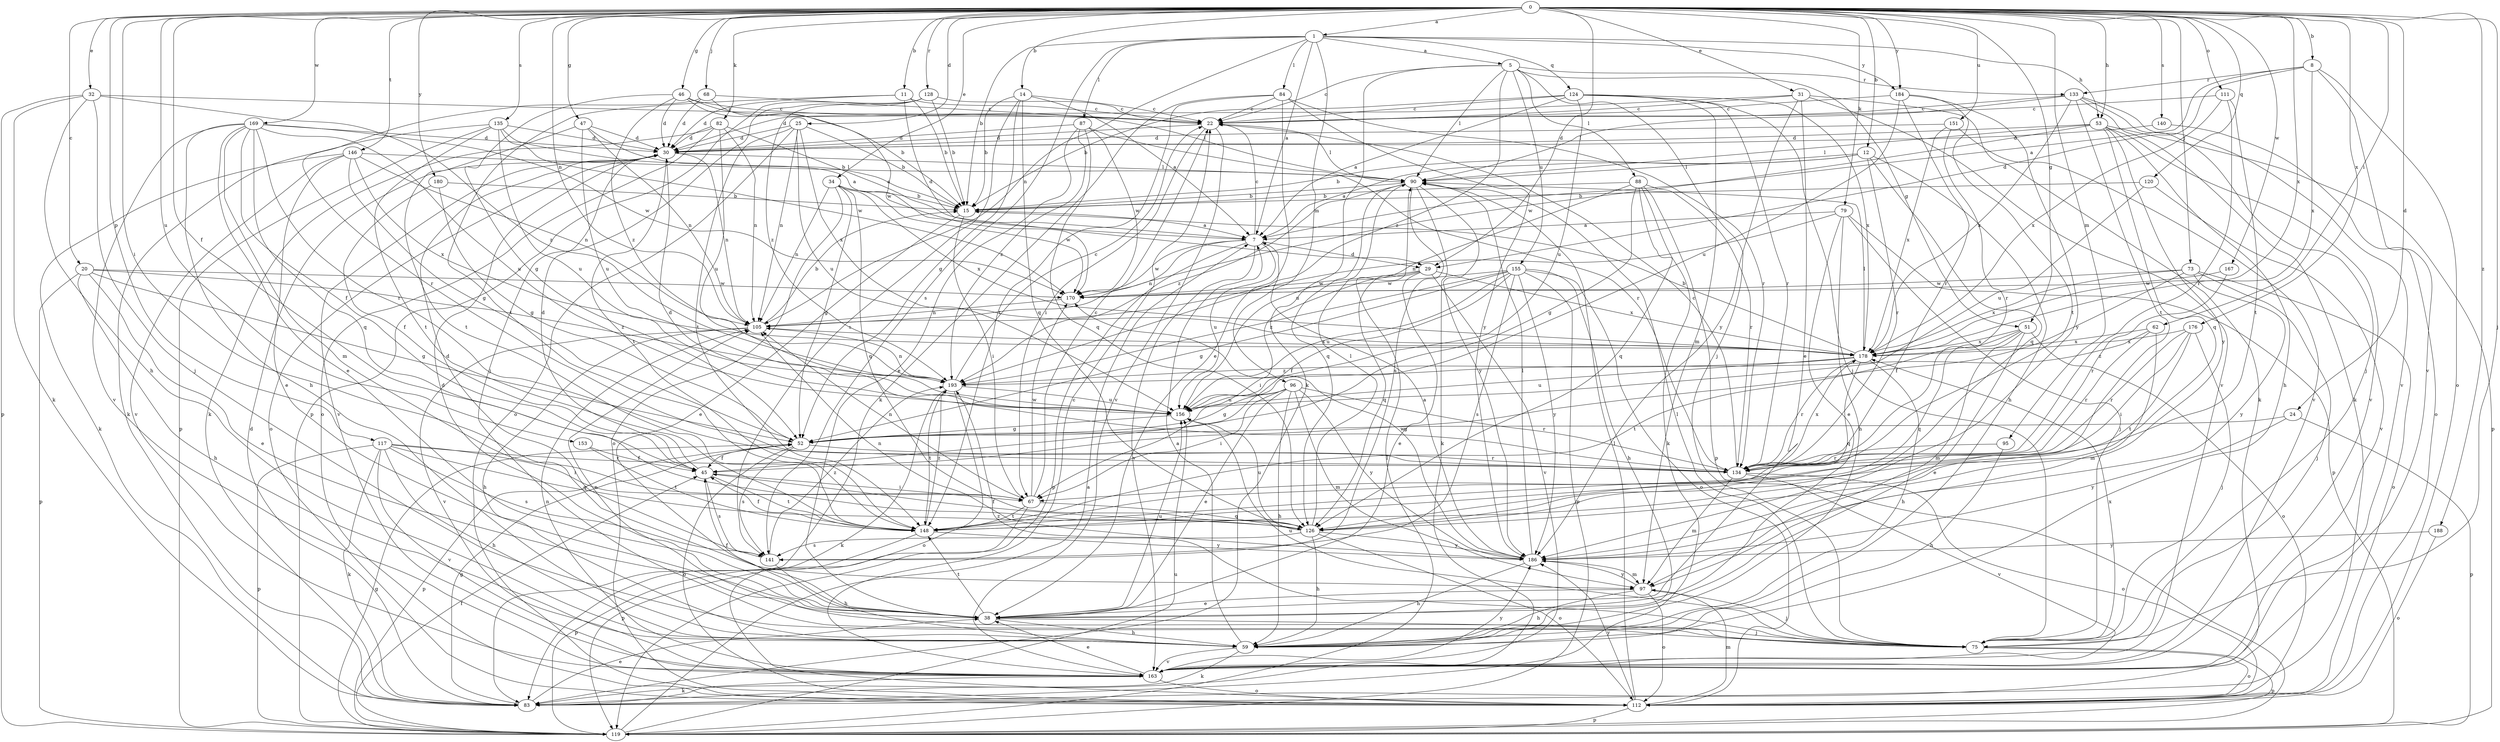 strict digraph  {
0;
1;
5;
7;
8;
11;
12;
14;
15;
20;
22;
24;
25;
29;
30;
31;
32;
34;
38;
45;
46;
47;
51;
52;
53;
59;
62;
67;
68;
73;
75;
79;
82;
83;
84;
87;
88;
90;
95;
96;
97;
105;
111;
112;
117;
119;
120;
124;
126;
128;
133;
134;
135;
140;
141;
146;
148;
151;
153;
155;
156;
163;
167;
169;
170;
176;
178;
180;
184;
186;
188;
193;
0 -> 1  [label=a];
0 -> 8  [label=b];
0 -> 11  [label=b];
0 -> 12  [label=b];
0 -> 14  [label=b];
0 -> 20  [label=c];
0 -> 24  [label=d];
0 -> 25  [label=d];
0 -> 29  [label=d];
0 -> 31  [label=e];
0 -> 32  [label=e];
0 -> 34  [label=e];
0 -> 45  [label=f];
0 -> 46  [label=g];
0 -> 47  [label=g];
0 -> 51  [label=g];
0 -> 53  [label=h];
0 -> 62  [label=i];
0 -> 67  [label=i];
0 -> 68  [label=j];
0 -> 73  [label=j];
0 -> 75  [label=j];
0 -> 79  [label=k];
0 -> 82  [label=k];
0 -> 95  [label=m];
0 -> 105  [label=n];
0 -> 111  [label=o];
0 -> 117  [label=p];
0 -> 120  [label=q];
0 -> 128  [label=r];
0 -> 135  [label=s];
0 -> 140  [label=s];
0 -> 146  [label=t];
0 -> 151  [label=u];
0 -> 153  [label=u];
0 -> 167  [label=w];
0 -> 169  [label=w];
0 -> 176  [label=x];
0 -> 178  [label=x];
0 -> 180  [label=y];
0 -> 184  [label=y];
0 -> 188  [label=z];
1 -> 5  [label=a];
1 -> 7  [label=a];
1 -> 15  [label=b];
1 -> 53  [label=h];
1 -> 84  [label=l];
1 -> 87  [label=l];
1 -> 96  [label=m];
1 -> 105  [label=n];
1 -> 124  [label=q];
1 -> 141  [label=s];
1 -> 184  [label=y];
5 -> 22  [label=c];
5 -> 51  [label=g];
5 -> 75  [label=j];
5 -> 83  [label=k];
5 -> 88  [label=l];
5 -> 90  [label=l];
5 -> 133  [label=r];
5 -> 155  [label=u];
5 -> 193  [label=z];
7 -> 22  [label=c];
7 -> 29  [label=d];
7 -> 105  [label=n];
7 -> 119  [label=p];
7 -> 156  [label=u];
7 -> 163  [label=v];
7 -> 170  [label=w];
8 -> 7  [label=a];
8 -> 29  [label=d];
8 -> 112  [label=o];
8 -> 133  [label=r];
8 -> 163  [label=v];
8 -> 178  [label=x];
11 -> 15  [label=b];
11 -> 22  [label=c];
11 -> 29  [label=d];
11 -> 30  [label=d];
11 -> 148  [label=t];
12 -> 7  [label=a];
12 -> 15  [label=b];
12 -> 59  [label=h];
12 -> 90  [label=l];
12 -> 126  [label=q];
12 -> 134  [label=r];
14 -> 7  [label=a];
14 -> 15  [label=b];
14 -> 22  [label=c];
14 -> 52  [label=g];
14 -> 126  [label=q];
14 -> 141  [label=s];
15 -> 7  [label=a];
15 -> 38  [label=e];
15 -> 67  [label=i];
20 -> 38  [label=e];
20 -> 52  [label=g];
20 -> 59  [label=h];
20 -> 119  [label=p];
20 -> 170  [label=w];
20 -> 193  [label=z];
22 -> 30  [label=d];
22 -> 67  [label=i];
22 -> 90  [label=l];
22 -> 163  [label=v];
24 -> 52  [label=g];
24 -> 119  [label=p];
24 -> 186  [label=y];
25 -> 15  [label=b];
25 -> 30  [label=d];
25 -> 105  [label=n];
25 -> 112  [label=o];
25 -> 148  [label=t];
25 -> 156  [label=u];
25 -> 178  [label=x];
29 -> 38  [label=e];
29 -> 67  [label=i];
29 -> 126  [label=q];
29 -> 163  [label=v];
29 -> 170  [label=w];
29 -> 178  [label=x];
30 -> 90  [label=l];
30 -> 105  [label=n];
30 -> 112  [label=o];
30 -> 148  [label=t];
30 -> 163  [label=v];
31 -> 22  [label=c];
31 -> 30  [label=d];
31 -> 38  [label=e];
31 -> 83  [label=k];
31 -> 163  [label=v];
31 -> 186  [label=y];
32 -> 22  [label=c];
32 -> 59  [label=h];
32 -> 75  [label=j];
32 -> 83  [label=k];
32 -> 119  [label=p];
32 -> 193  [label=z];
34 -> 15  [label=b];
34 -> 52  [label=g];
34 -> 105  [label=n];
34 -> 112  [label=o];
34 -> 126  [label=q];
34 -> 170  [label=w];
34 -> 178  [label=x];
38 -> 30  [label=d];
38 -> 45  [label=f];
38 -> 59  [label=h];
38 -> 75  [label=j];
38 -> 148  [label=t];
38 -> 156  [label=u];
45 -> 30  [label=d];
45 -> 67  [label=i];
45 -> 141  [label=s];
45 -> 148  [label=t];
46 -> 15  [label=b];
46 -> 22  [label=c];
46 -> 30  [label=d];
46 -> 52  [label=g];
46 -> 90  [label=l];
46 -> 193  [label=z];
47 -> 15  [label=b];
47 -> 30  [label=d];
47 -> 105  [label=n];
47 -> 148  [label=t];
47 -> 156  [label=u];
51 -> 38  [label=e];
51 -> 97  [label=m];
51 -> 112  [label=o];
51 -> 126  [label=q];
51 -> 148  [label=t];
51 -> 178  [label=x];
52 -> 45  [label=f];
52 -> 112  [label=o];
52 -> 119  [label=p];
52 -> 134  [label=r];
52 -> 141  [label=s];
53 -> 30  [label=d];
53 -> 59  [label=h];
53 -> 90  [label=l];
53 -> 119  [label=p];
53 -> 126  [label=q];
53 -> 163  [label=v];
53 -> 170  [label=w];
53 -> 186  [label=y];
59 -> 7  [label=a];
59 -> 83  [label=k];
59 -> 163  [label=v];
62 -> 97  [label=m];
62 -> 134  [label=r];
62 -> 178  [label=x];
62 -> 193  [label=z];
67 -> 22  [label=c];
67 -> 105  [label=n];
67 -> 119  [label=p];
67 -> 126  [label=q];
67 -> 148  [label=t];
67 -> 170  [label=w];
68 -> 22  [label=c];
68 -> 30  [label=d];
68 -> 134  [label=r];
68 -> 170  [label=w];
73 -> 45  [label=f];
73 -> 75  [label=j];
73 -> 112  [label=o];
73 -> 170  [label=w];
73 -> 178  [label=x];
73 -> 186  [label=y];
75 -> 90  [label=l];
75 -> 105  [label=n];
75 -> 112  [label=o];
75 -> 119  [label=p];
75 -> 156  [label=u];
75 -> 178  [label=x];
75 -> 193  [label=z];
79 -> 7  [label=a];
79 -> 38  [label=e];
79 -> 59  [label=h];
79 -> 75  [label=j];
79 -> 105  [label=n];
79 -> 119  [label=p];
82 -> 7  [label=a];
82 -> 30  [label=d];
82 -> 83  [label=k];
82 -> 105  [label=n];
82 -> 112  [label=o];
82 -> 156  [label=u];
83 -> 30  [label=d];
83 -> 38  [label=e];
83 -> 52  [label=g];
84 -> 22  [label=c];
84 -> 38  [label=e];
84 -> 83  [label=k];
84 -> 134  [label=r];
84 -> 148  [label=t];
84 -> 186  [label=y];
87 -> 30  [label=d];
87 -> 38  [label=e];
87 -> 126  [label=q];
87 -> 134  [label=r];
87 -> 170  [label=w];
87 -> 193  [label=z];
88 -> 15  [label=b];
88 -> 52  [label=g];
88 -> 83  [label=k];
88 -> 119  [label=p];
88 -> 126  [label=q];
88 -> 134  [label=r];
88 -> 156  [label=u];
90 -> 15  [label=b];
90 -> 83  [label=k];
90 -> 126  [label=q];
90 -> 141  [label=s];
90 -> 186  [label=y];
90 -> 193  [label=z];
95 -> 59  [label=h];
95 -> 134  [label=r];
96 -> 38  [label=e];
96 -> 52  [label=g];
96 -> 59  [label=h];
96 -> 67  [label=i];
96 -> 97  [label=m];
96 -> 134  [label=r];
96 -> 156  [label=u];
96 -> 186  [label=y];
97 -> 38  [label=e];
97 -> 59  [label=h];
97 -> 75  [label=j];
97 -> 112  [label=o];
97 -> 186  [label=y];
105 -> 15  [label=b];
105 -> 59  [label=h];
105 -> 163  [label=v];
105 -> 178  [label=x];
111 -> 22  [label=c];
111 -> 134  [label=r];
111 -> 148  [label=t];
111 -> 178  [label=x];
112 -> 90  [label=l];
112 -> 97  [label=m];
112 -> 119  [label=p];
112 -> 186  [label=y];
117 -> 59  [label=h];
117 -> 67  [label=i];
117 -> 83  [label=k];
117 -> 119  [label=p];
117 -> 126  [label=q];
117 -> 134  [label=r];
117 -> 141  [label=s];
117 -> 163  [label=v];
119 -> 7  [label=a];
119 -> 45  [label=f];
119 -> 52  [label=g];
119 -> 90  [label=l];
119 -> 156  [label=u];
120 -> 15  [label=b];
120 -> 156  [label=u];
120 -> 163  [label=v];
124 -> 7  [label=a];
124 -> 15  [label=b];
124 -> 22  [label=c];
124 -> 75  [label=j];
124 -> 97  [label=m];
124 -> 134  [label=r];
124 -> 156  [label=u];
124 -> 178  [label=x];
126 -> 45  [label=f];
126 -> 59  [label=h];
126 -> 90  [label=l];
126 -> 112  [label=o];
126 -> 141  [label=s];
126 -> 156  [label=u];
126 -> 186  [label=y];
128 -> 15  [label=b];
128 -> 22  [label=c];
128 -> 75  [label=j];
128 -> 119  [label=p];
128 -> 193  [label=z];
133 -> 22  [label=c];
133 -> 75  [label=j];
133 -> 83  [label=k];
133 -> 90  [label=l];
133 -> 148  [label=t];
133 -> 163  [label=v];
133 -> 178  [label=x];
134 -> 22  [label=c];
134 -> 30  [label=d];
134 -> 97  [label=m];
134 -> 112  [label=o];
134 -> 163  [label=v];
134 -> 178  [label=x];
135 -> 7  [label=a];
135 -> 30  [label=d];
135 -> 83  [label=k];
135 -> 119  [label=p];
135 -> 148  [label=t];
135 -> 156  [label=u];
135 -> 170  [label=w];
140 -> 30  [label=d];
140 -> 112  [label=o];
141 -> 30  [label=d];
141 -> 59  [label=h];
141 -> 193  [label=z];
146 -> 38  [label=e];
146 -> 52  [label=g];
146 -> 83  [label=k];
146 -> 90  [label=l];
146 -> 105  [label=n];
146 -> 163  [label=v];
146 -> 178  [label=x];
148 -> 45  [label=f];
148 -> 119  [label=p];
148 -> 186  [label=y];
148 -> 193  [label=z];
151 -> 30  [label=d];
151 -> 134  [label=r];
151 -> 163  [label=v];
151 -> 178  [label=x];
153 -> 45  [label=f];
153 -> 148  [label=t];
155 -> 45  [label=f];
155 -> 52  [label=g];
155 -> 59  [label=h];
155 -> 112  [label=o];
155 -> 119  [label=p];
155 -> 141  [label=s];
155 -> 156  [label=u];
155 -> 170  [label=w];
155 -> 186  [label=y];
155 -> 193  [label=z];
156 -> 52  [label=g];
163 -> 22  [label=c];
163 -> 38  [label=e];
163 -> 83  [label=k];
163 -> 105  [label=n];
163 -> 112  [label=o];
163 -> 186  [label=y];
167 -> 134  [label=r];
167 -> 170  [label=w];
169 -> 30  [label=d];
169 -> 38  [label=e];
169 -> 45  [label=f];
169 -> 59  [label=h];
169 -> 97  [label=m];
169 -> 126  [label=q];
169 -> 134  [label=r];
169 -> 156  [label=u];
169 -> 163  [label=v];
169 -> 170  [label=w];
170 -> 105  [label=n];
176 -> 67  [label=i];
176 -> 75  [label=j];
176 -> 134  [label=r];
176 -> 148  [label=t];
176 -> 178  [label=x];
178 -> 15  [label=b];
178 -> 59  [label=h];
178 -> 90  [label=l];
178 -> 126  [label=q];
178 -> 134  [label=r];
178 -> 156  [label=u];
178 -> 193  [label=z];
180 -> 15  [label=b];
180 -> 45  [label=f];
180 -> 52  [label=g];
184 -> 22  [label=c];
184 -> 134  [label=r];
184 -> 148  [label=t];
184 -> 156  [label=u];
184 -> 186  [label=y];
186 -> 7  [label=a];
186 -> 59  [label=h];
186 -> 90  [label=l];
186 -> 97  [label=m];
186 -> 105  [label=n];
186 -> 170  [label=w];
188 -> 112  [label=o];
188 -> 186  [label=y];
193 -> 22  [label=c];
193 -> 83  [label=k];
193 -> 105  [label=n];
193 -> 112  [label=o];
193 -> 148  [label=t];
193 -> 156  [label=u];
}
